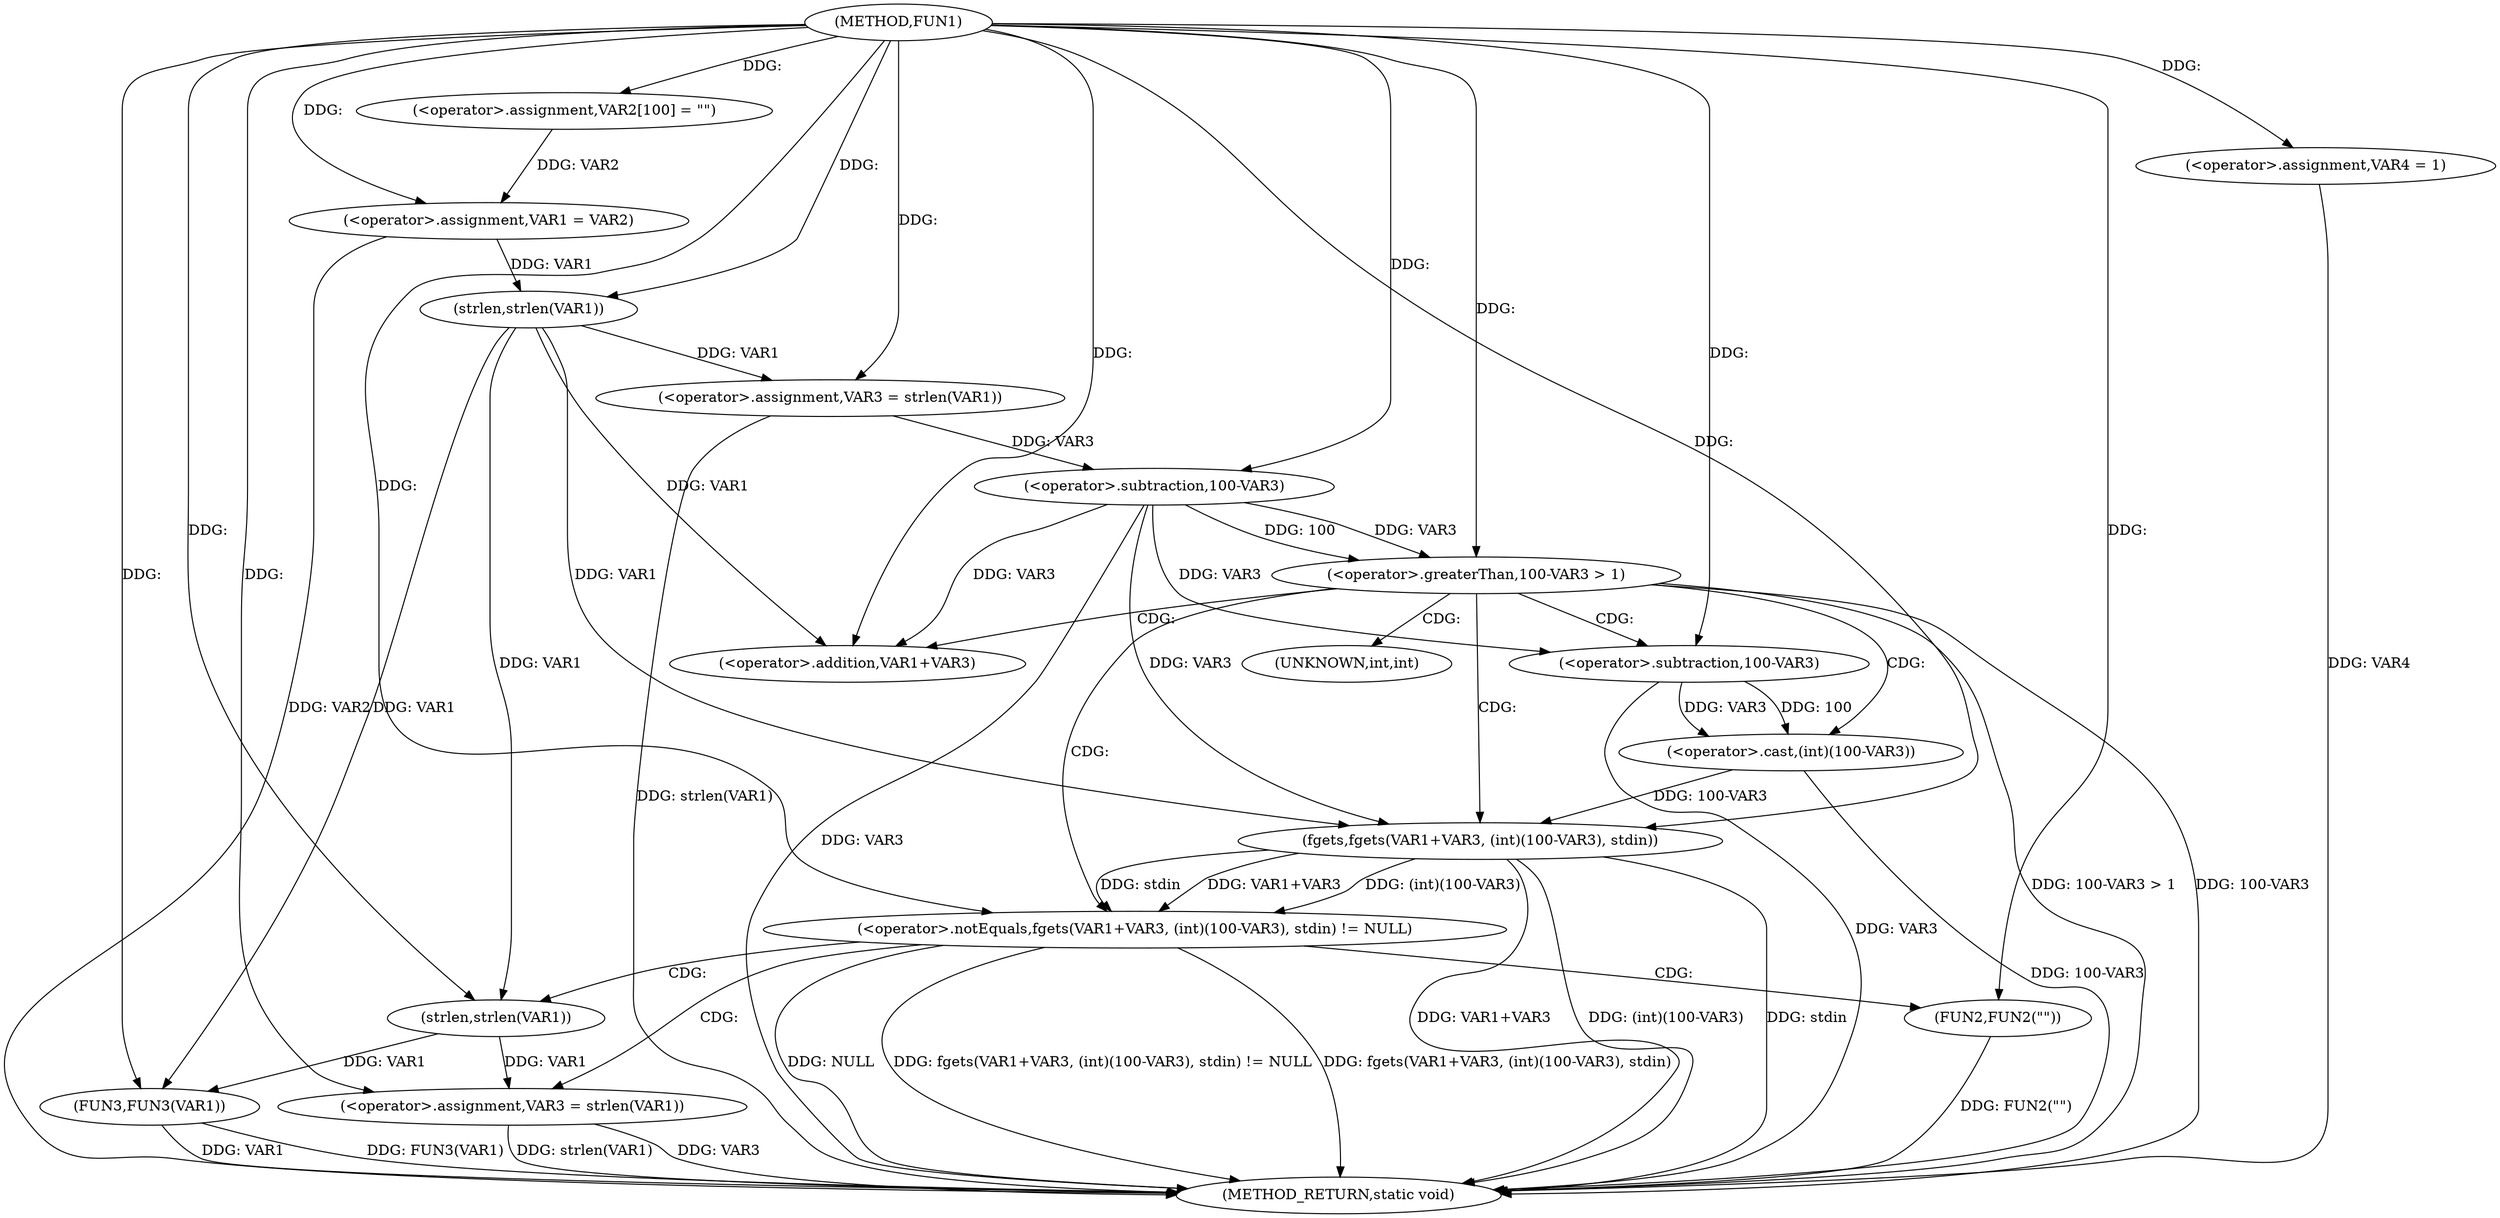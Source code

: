digraph FUN1 {  
"1000100" [label = "(METHOD,FUN1)" ]
"1000151" [label = "(METHOD_RETURN,static void)" ]
"1000104" [label = "(<operator>.assignment,VAR2[100] = \"\")" ]
"1000107" [label = "(<operator>.assignment,VAR1 = VAR2)" ]
"1000112" [label = "(<operator>.assignment,VAR3 = strlen(VAR1))" ]
"1000114" [label = "(strlen,strlen(VAR1))" ]
"1000117" [label = "(<operator>.greaterThan,100-VAR3 > 1)" ]
"1000118" [label = "(<operator>.subtraction,100-VAR3)" ]
"1000124" [label = "(<operator>.notEquals,fgets(VAR1+VAR3, (int)(100-VAR3), stdin) != NULL)" ]
"1000125" [label = "(fgets,fgets(VAR1+VAR3, (int)(100-VAR3), stdin))" ]
"1000126" [label = "(<operator>.addition,VAR1+VAR3)" ]
"1000129" [label = "(<operator>.cast,(int)(100-VAR3))" ]
"1000131" [label = "(<operator>.subtraction,100-VAR3)" ]
"1000137" [label = "(<operator>.assignment,VAR3 = strlen(VAR1))" ]
"1000139" [label = "(strlen,strlen(VAR1))" ]
"1000144" [label = "(FUN2,FUN2(\"\"))" ]
"1000146" [label = "(<operator>.assignment,VAR4 = 1)" ]
"1000149" [label = "(FUN3,FUN3(VAR1))" ]
"1000130" [label = "(UNKNOWN,int,int)" ]
  "1000117" -> "1000151"  [ label = "DDG: 100-VAR3 > 1"] 
  "1000125" -> "1000151"  [ label = "DDG: VAR1+VAR3"] 
  "1000124" -> "1000151"  [ label = "DDG: fgets(VAR1+VAR3, (int)(100-VAR3), stdin)"] 
  "1000112" -> "1000151"  [ label = "DDG: strlen(VAR1)"] 
  "1000137" -> "1000151"  [ label = "DDG: strlen(VAR1)"] 
  "1000149" -> "1000151"  [ label = "DDG: FUN3(VAR1)"] 
  "1000117" -> "1000151"  [ label = "DDG: 100-VAR3"] 
  "1000149" -> "1000151"  [ label = "DDG: VAR1"] 
  "1000137" -> "1000151"  [ label = "DDG: VAR3"] 
  "1000146" -> "1000151"  [ label = "DDG: VAR4"] 
  "1000125" -> "1000151"  [ label = "DDG: (int)(100-VAR3)"] 
  "1000144" -> "1000151"  [ label = "DDG: FUN2(\"\")"] 
  "1000125" -> "1000151"  [ label = "DDG: stdin"] 
  "1000131" -> "1000151"  [ label = "DDG: VAR3"] 
  "1000124" -> "1000151"  [ label = "DDG: NULL"] 
  "1000118" -> "1000151"  [ label = "DDG: VAR3"] 
  "1000107" -> "1000151"  [ label = "DDG: VAR2"] 
  "1000129" -> "1000151"  [ label = "DDG: 100-VAR3"] 
  "1000124" -> "1000151"  [ label = "DDG: fgets(VAR1+VAR3, (int)(100-VAR3), stdin) != NULL"] 
  "1000100" -> "1000104"  [ label = "DDG: "] 
  "1000104" -> "1000107"  [ label = "DDG: VAR2"] 
  "1000100" -> "1000107"  [ label = "DDG: "] 
  "1000114" -> "1000112"  [ label = "DDG: VAR1"] 
  "1000100" -> "1000112"  [ label = "DDG: "] 
  "1000107" -> "1000114"  [ label = "DDG: VAR1"] 
  "1000100" -> "1000114"  [ label = "DDG: "] 
  "1000118" -> "1000117"  [ label = "DDG: 100"] 
  "1000118" -> "1000117"  [ label = "DDG: VAR3"] 
  "1000100" -> "1000118"  [ label = "DDG: "] 
  "1000112" -> "1000118"  [ label = "DDG: VAR3"] 
  "1000100" -> "1000117"  [ label = "DDG: "] 
  "1000125" -> "1000124"  [ label = "DDG: VAR1+VAR3"] 
  "1000125" -> "1000124"  [ label = "DDG: (int)(100-VAR3)"] 
  "1000125" -> "1000124"  [ label = "DDG: stdin"] 
  "1000114" -> "1000125"  [ label = "DDG: VAR1"] 
  "1000100" -> "1000125"  [ label = "DDG: "] 
  "1000118" -> "1000125"  [ label = "DDG: VAR3"] 
  "1000114" -> "1000126"  [ label = "DDG: VAR1"] 
  "1000100" -> "1000126"  [ label = "DDG: "] 
  "1000118" -> "1000126"  [ label = "DDG: VAR3"] 
  "1000129" -> "1000125"  [ label = "DDG: 100-VAR3"] 
  "1000131" -> "1000129"  [ label = "DDG: 100"] 
  "1000131" -> "1000129"  [ label = "DDG: VAR3"] 
  "1000100" -> "1000131"  [ label = "DDG: "] 
  "1000118" -> "1000131"  [ label = "DDG: VAR3"] 
  "1000100" -> "1000124"  [ label = "DDG: "] 
  "1000139" -> "1000137"  [ label = "DDG: VAR1"] 
  "1000100" -> "1000137"  [ label = "DDG: "] 
  "1000100" -> "1000139"  [ label = "DDG: "] 
  "1000114" -> "1000139"  [ label = "DDG: VAR1"] 
  "1000100" -> "1000144"  [ label = "DDG: "] 
  "1000100" -> "1000146"  [ label = "DDG: "] 
  "1000139" -> "1000149"  [ label = "DDG: VAR1"] 
  "1000114" -> "1000149"  [ label = "DDG: VAR1"] 
  "1000100" -> "1000149"  [ label = "DDG: "] 
  "1000117" -> "1000129"  [ label = "CDG: "] 
  "1000117" -> "1000124"  [ label = "CDG: "] 
  "1000117" -> "1000125"  [ label = "CDG: "] 
  "1000117" -> "1000130"  [ label = "CDG: "] 
  "1000117" -> "1000131"  [ label = "CDG: "] 
  "1000117" -> "1000126"  [ label = "CDG: "] 
  "1000124" -> "1000137"  [ label = "CDG: "] 
  "1000124" -> "1000139"  [ label = "CDG: "] 
  "1000124" -> "1000144"  [ label = "CDG: "] 
}
